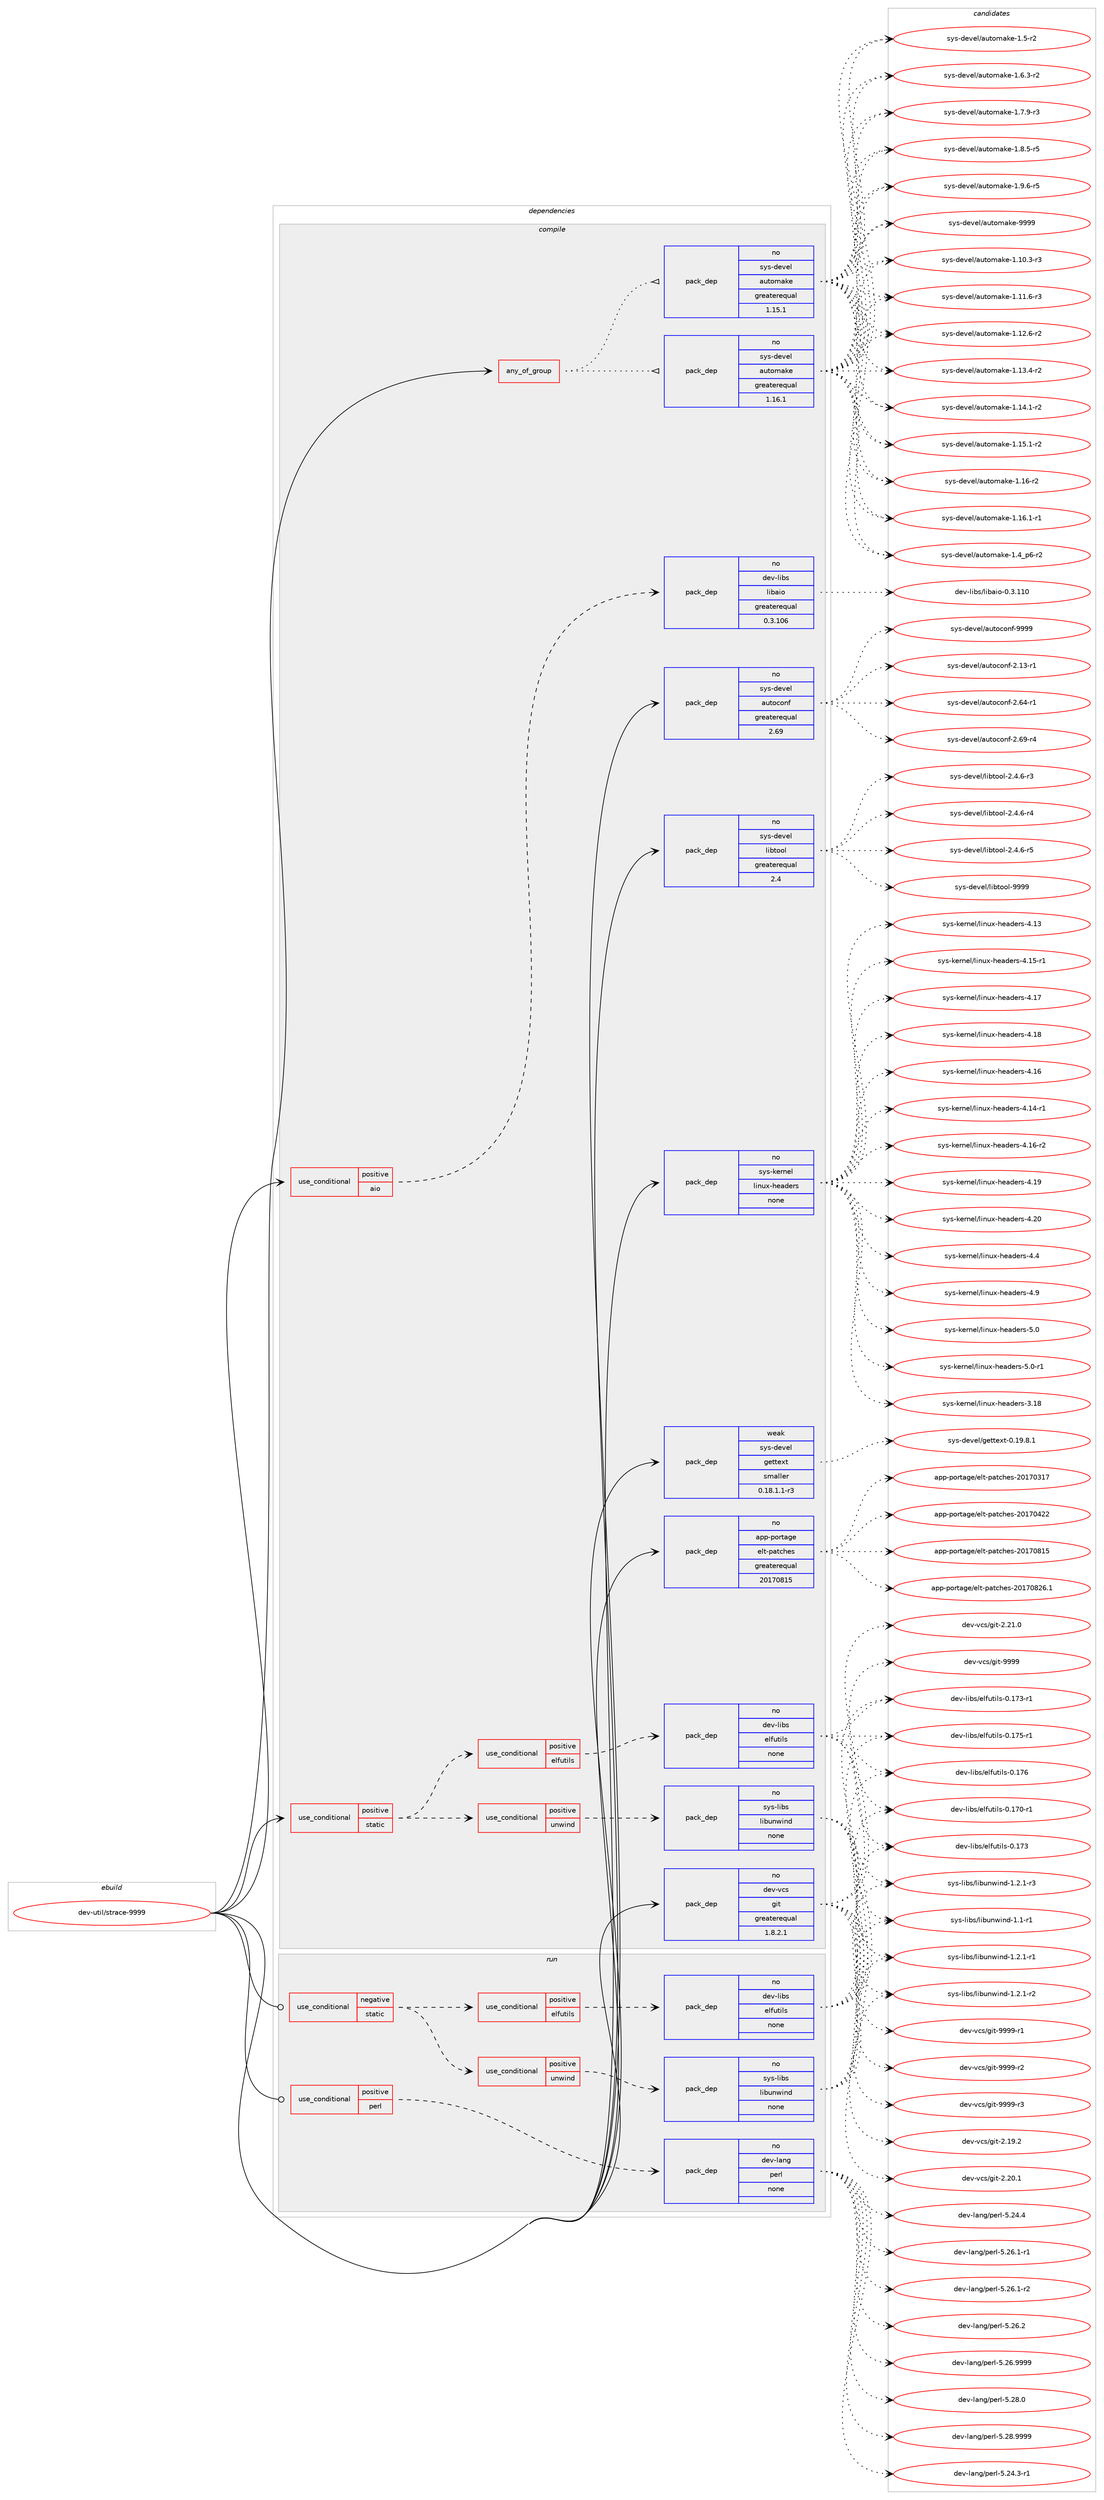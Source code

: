digraph prolog {

# *************
# Graph options
# *************

newrank=true;
concentrate=true;
compound=true;
graph [rankdir=LR,fontname=Helvetica,fontsize=10,ranksep=1.5];#, ranksep=2.5, nodesep=0.2];
edge  [arrowhead=vee];
node  [fontname=Helvetica,fontsize=10];

# **********
# The ebuild
# **********

subgraph cluster_leftcol {
color=gray;
rank=same;
label=<<i>ebuild</i>>;
id [label="dev-util/strace-9999", color=red, width=4, href="../dev-util/strace-9999.svg"];
}

# ****************
# The dependencies
# ****************

subgraph cluster_midcol {
color=gray;
label=<<i>dependencies</i>>;
subgraph cluster_compile {
fillcolor="#eeeeee";
style=filled;
label=<<i>compile</i>>;
subgraph any23124 {
dependency1549342 [label=<<TABLE BORDER="0" CELLBORDER="1" CELLSPACING="0" CELLPADDING="4"><TR><TD CELLPADDING="10">any_of_group</TD></TR></TABLE>>, shape=none, color=red];subgraph pack1100507 {
dependency1549343 [label=<<TABLE BORDER="0" CELLBORDER="1" CELLSPACING="0" CELLPADDING="4" WIDTH="220"><TR><TD ROWSPAN="6" CELLPADDING="30">pack_dep</TD></TR><TR><TD WIDTH="110">no</TD></TR><TR><TD>sys-devel</TD></TR><TR><TD>automake</TD></TR><TR><TD>greaterequal</TD></TR><TR><TD>1.16.1</TD></TR></TABLE>>, shape=none, color=blue];
}
dependency1549342:e -> dependency1549343:w [weight=20,style="dotted",arrowhead="oinv"];
subgraph pack1100508 {
dependency1549344 [label=<<TABLE BORDER="0" CELLBORDER="1" CELLSPACING="0" CELLPADDING="4" WIDTH="220"><TR><TD ROWSPAN="6" CELLPADDING="30">pack_dep</TD></TR><TR><TD WIDTH="110">no</TD></TR><TR><TD>sys-devel</TD></TR><TR><TD>automake</TD></TR><TR><TD>greaterequal</TD></TR><TR><TD>1.15.1</TD></TR></TABLE>>, shape=none, color=blue];
}
dependency1549342:e -> dependency1549344:w [weight=20,style="dotted",arrowhead="oinv"];
}
id:e -> dependency1549342:w [weight=20,style="solid",arrowhead="vee"];
subgraph cond425118 {
dependency1549345 [label=<<TABLE BORDER="0" CELLBORDER="1" CELLSPACING="0" CELLPADDING="4"><TR><TD ROWSPAN="3" CELLPADDING="10">use_conditional</TD></TR><TR><TD>positive</TD></TR><TR><TD>aio</TD></TR></TABLE>>, shape=none, color=red];
subgraph pack1100509 {
dependency1549346 [label=<<TABLE BORDER="0" CELLBORDER="1" CELLSPACING="0" CELLPADDING="4" WIDTH="220"><TR><TD ROWSPAN="6" CELLPADDING="30">pack_dep</TD></TR><TR><TD WIDTH="110">no</TD></TR><TR><TD>dev-libs</TD></TR><TR><TD>libaio</TD></TR><TR><TD>greaterequal</TD></TR><TR><TD>0.3.106</TD></TR></TABLE>>, shape=none, color=blue];
}
dependency1549345:e -> dependency1549346:w [weight=20,style="dashed",arrowhead="vee"];
}
id:e -> dependency1549345:w [weight=20,style="solid",arrowhead="vee"];
subgraph cond425119 {
dependency1549347 [label=<<TABLE BORDER="0" CELLBORDER="1" CELLSPACING="0" CELLPADDING="4"><TR><TD ROWSPAN="3" CELLPADDING="10">use_conditional</TD></TR><TR><TD>positive</TD></TR><TR><TD>static</TD></TR></TABLE>>, shape=none, color=red];
subgraph cond425120 {
dependency1549348 [label=<<TABLE BORDER="0" CELLBORDER="1" CELLSPACING="0" CELLPADDING="4"><TR><TD ROWSPAN="3" CELLPADDING="10">use_conditional</TD></TR><TR><TD>positive</TD></TR><TR><TD>unwind</TD></TR></TABLE>>, shape=none, color=red];
subgraph pack1100510 {
dependency1549349 [label=<<TABLE BORDER="0" CELLBORDER="1" CELLSPACING="0" CELLPADDING="4" WIDTH="220"><TR><TD ROWSPAN="6" CELLPADDING="30">pack_dep</TD></TR><TR><TD WIDTH="110">no</TD></TR><TR><TD>sys-libs</TD></TR><TR><TD>libunwind</TD></TR><TR><TD>none</TD></TR><TR><TD></TD></TR></TABLE>>, shape=none, color=blue];
}
dependency1549348:e -> dependency1549349:w [weight=20,style="dashed",arrowhead="vee"];
}
dependency1549347:e -> dependency1549348:w [weight=20,style="dashed",arrowhead="vee"];
subgraph cond425121 {
dependency1549350 [label=<<TABLE BORDER="0" CELLBORDER="1" CELLSPACING="0" CELLPADDING="4"><TR><TD ROWSPAN="3" CELLPADDING="10">use_conditional</TD></TR><TR><TD>positive</TD></TR><TR><TD>elfutils</TD></TR></TABLE>>, shape=none, color=red];
subgraph pack1100511 {
dependency1549351 [label=<<TABLE BORDER="0" CELLBORDER="1" CELLSPACING="0" CELLPADDING="4" WIDTH="220"><TR><TD ROWSPAN="6" CELLPADDING="30">pack_dep</TD></TR><TR><TD WIDTH="110">no</TD></TR><TR><TD>dev-libs</TD></TR><TR><TD>elfutils</TD></TR><TR><TD>none</TD></TR><TR><TD></TD></TR></TABLE>>, shape=none, color=blue];
}
dependency1549350:e -> dependency1549351:w [weight=20,style="dashed",arrowhead="vee"];
}
dependency1549347:e -> dependency1549350:w [weight=20,style="dashed",arrowhead="vee"];
}
id:e -> dependency1549347:w [weight=20,style="solid",arrowhead="vee"];
subgraph pack1100512 {
dependency1549352 [label=<<TABLE BORDER="0" CELLBORDER="1" CELLSPACING="0" CELLPADDING="4" WIDTH="220"><TR><TD ROWSPAN="6" CELLPADDING="30">pack_dep</TD></TR><TR><TD WIDTH="110">no</TD></TR><TR><TD>app-portage</TD></TR><TR><TD>elt-patches</TD></TR><TR><TD>greaterequal</TD></TR><TR><TD>20170815</TD></TR></TABLE>>, shape=none, color=blue];
}
id:e -> dependency1549352:w [weight=20,style="solid",arrowhead="vee"];
subgraph pack1100513 {
dependency1549353 [label=<<TABLE BORDER="0" CELLBORDER="1" CELLSPACING="0" CELLPADDING="4" WIDTH="220"><TR><TD ROWSPAN="6" CELLPADDING="30">pack_dep</TD></TR><TR><TD WIDTH="110">no</TD></TR><TR><TD>dev-vcs</TD></TR><TR><TD>git</TD></TR><TR><TD>greaterequal</TD></TR><TR><TD>1.8.2.1</TD></TR></TABLE>>, shape=none, color=blue];
}
id:e -> dependency1549353:w [weight=20,style="solid",arrowhead="vee"];
subgraph pack1100514 {
dependency1549354 [label=<<TABLE BORDER="0" CELLBORDER="1" CELLSPACING="0" CELLPADDING="4" WIDTH="220"><TR><TD ROWSPAN="6" CELLPADDING="30">pack_dep</TD></TR><TR><TD WIDTH="110">no</TD></TR><TR><TD>sys-devel</TD></TR><TR><TD>autoconf</TD></TR><TR><TD>greaterequal</TD></TR><TR><TD>2.69</TD></TR></TABLE>>, shape=none, color=blue];
}
id:e -> dependency1549354:w [weight=20,style="solid",arrowhead="vee"];
subgraph pack1100515 {
dependency1549355 [label=<<TABLE BORDER="0" CELLBORDER="1" CELLSPACING="0" CELLPADDING="4" WIDTH="220"><TR><TD ROWSPAN="6" CELLPADDING="30">pack_dep</TD></TR><TR><TD WIDTH="110">no</TD></TR><TR><TD>sys-devel</TD></TR><TR><TD>libtool</TD></TR><TR><TD>greaterequal</TD></TR><TR><TD>2.4</TD></TR></TABLE>>, shape=none, color=blue];
}
id:e -> dependency1549355:w [weight=20,style="solid",arrowhead="vee"];
subgraph pack1100516 {
dependency1549356 [label=<<TABLE BORDER="0" CELLBORDER="1" CELLSPACING="0" CELLPADDING="4" WIDTH="220"><TR><TD ROWSPAN="6" CELLPADDING="30">pack_dep</TD></TR><TR><TD WIDTH="110">no</TD></TR><TR><TD>sys-kernel</TD></TR><TR><TD>linux-headers</TD></TR><TR><TD>none</TD></TR><TR><TD></TD></TR></TABLE>>, shape=none, color=blue];
}
id:e -> dependency1549356:w [weight=20,style="solid",arrowhead="vee"];
subgraph pack1100517 {
dependency1549357 [label=<<TABLE BORDER="0" CELLBORDER="1" CELLSPACING="0" CELLPADDING="4" WIDTH="220"><TR><TD ROWSPAN="6" CELLPADDING="30">pack_dep</TD></TR><TR><TD WIDTH="110">weak</TD></TR><TR><TD>sys-devel</TD></TR><TR><TD>gettext</TD></TR><TR><TD>smaller</TD></TR><TR><TD>0.18.1.1-r3</TD></TR></TABLE>>, shape=none, color=blue];
}
id:e -> dependency1549357:w [weight=20,style="solid",arrowhead="vee"];
}
subgraph cluster_compileandrun {
fillcolor="#eeeeee";
style=filled;
label=<<i>compile and run</i>>;
}
subgraph cluster_run {
fillcolor="#eeeeee";
style=filled;
label=<<i>run</i>>;
subgraph cond425122 {
dependency1549358 [label=<<TABLE BORDER="0" CELLBORDER="1" CELLSPACING="0" CELLPADDING="4"><TR><TD ROWSPAN="3" CELLPADDING="10">use_conditional</TD></TR><TR><TD>negative</TD></TR><TR><TD>static</TD></TR></TABLE>>, shape=none, color=red];
subgraph cond425123 {
dependency1549359 [label=<<TABLE BORDER="0" CELLBORDER="1" CELLSPACING="0" CELLPADDING="4"><TR><TD ROWSPAN="3" CELLPADDING="10">use_conditional</TD></TR><TR><TD>positive</TD></TR><TR><TD>unwind</TD></TR></TABLE>>, shape=none, color=red];
subgraph pack1100518 {
dependency1549360 [label=<<TABLE BORDER="0" CELLBORDER="1" CELLSPACING="0" CELLPADDING="4" WIDTH="220"><TR><TD ROWSPAN="6" CELLPADDING="30">pack_dep</TD></TR><TR><TD WIDTH="110">no</TD></TR><TR><TD>sys-libs</TD></TR><TR><TD>libunwind</TD></TR><TR><TD>none</TD></TR><TR><TD></TD></TR></TABLE>>, shape=none, color=blue];
}
dependency1549359:e -> dependency1549360:w [weight=20,style="dashed",arrowhead="vee"];
}
dependency1549358:e -> dependency1549359:w [weight=20,style="dashed",arrowhead="vee"];
subgraph cond425124 {
dependency1549361 [label=<<TABLE BORDER="0" CELLBORDER="1" CELLSPACING="0" CELLPADDING="4"><TR><TD ROWSPAN="3" CELLPADDING="10">use_conditional</TD></TR><TR><TD>positive</TD></TR><TR><TD>elfutils</TD></TR></TABLE>>, shape=none, color=red];
subgraph pack1100519 {
dependency1549362 [label=<<TABLE BORDER="0" CELLBORDER="1" CELLSPACING="0" CELLPADDING="4" WIDTH="220"><TR><TD ROWSPAN="6" CELLPADDING="30">pack_dep</TD></TR><TR><TD WIDTH="110">no</TD></TR><TR><TD>dev-libs</TD></TR><TR><TD>elfutils</TD></TR><TR><TD>none</TD></TR><TR><TD></TD></TR></TABLE>>, shape=none, color=blue];
}
dependency1549361:e -> dependency1549362:w [weight=20,style="dashed",arrowhead="vee"];
}
dependency1549358:e -> dependency1549361:w [weight=20,style="dashed",arrowhead="vee"];
}
id:e -> dependency1549358:w [weight=20,style="solid",arrowhead="odot"];
subgraph cond425125 {
dependency1549363 [label=<<TABLE BORDER="0" CELLBORDER="1" CELLSPACING="0" CELLPADDING="4"><TR><TD ROWSPAN="3" CELLPADDING="10">use_conditional</TD></TR><TR><TD>positive</TD></TR><TR><TD>perl</TD></TR></TABLE>>, shape=none, color=red];
subgraph pack1100520 {
dependency1549364 [label=<<TABLE BORDER="0" CELLBORDER="1" CELLSPACING="0" CELLPADDING="4" WIDTH="220"><TR><TD ROWSPAN="6" CELLPADDING="30">pack_dep</TD></TR><TR><TD WIDTH="110">no</TD></TR><TR><TD>dev-lang</TD></TR><TR><TD>perl</TD></TR><TR><TD>none</TD></TR><TR><TD></TD></TR></TABLE>>, shape=none, color=blue];
}
dependency1549363:e -> dependency1549364:w [weight=20,style="dashed",arrowhead="vee"];
}
id:e -> dependency1549363:w [weight=20,style="solid",arrowhead="odot"];
}
}

# **************
# The candidates
# **************

subgraph cluster_choices {
rank=same;
color=gray;
label=<<i>candidates</i>>;

subgraph choice1100507 {
color=black;
nodesep=1;
choice11512111545100101118101108479711711611110997107101454946494846514511451 [label="sys-devel/automake-1.10.3-r3", color=red, width=4,href="../sys-devel/automake-1.10.3-r3.svg"];
choice11512111545100101118101108479711711611110997107101454946494946544511451 [label="sys-devel/automake-1.11.6-r3", color=red, width=4,href="../sys-devel/automake-1.11.6-r3.svg"];
choice11512111545100101118101108479711711611110997107101454946495046544511450 [label="sys-devel/automake-1.12.6-r2", color=red, width=4,href="../sys-devel/automake-1.12.6-r2.svg"];
choice11512111545100101118101108479711711611110997107101454946495146524511450 [label="sys-devel/automake-1.13.4-r2", color=red, width=4,href="../sys-devel/automake-1.13.4-r2.svg"];
choice11512111545100101118101108479711711611110997107101454946495246494511450 [label="sys-devel/automake-1.14.1-r2", color=red, width=4,href="../sys-devel/automake-1.14.1-r2.svg"];
choice11512111545100101118101108479711711611110997107101454946495346494511450 [label="sys-devel/automake-1.15.1-r2", color=red, width=4,href="../sys-devel/automake-1.15.1-r2.svg"];
choice1151211154510010111810110847971171161111099710710145494649544511450 [label="sys-devel/automake-1.16-r2", color=red, width=4,href="../sys-devel/automake-1.16-r2.svg"];
choice11512111545100101118101108479711711611110997107101454946495446494511449 [label="sys-devel/automake-1.16.1-r1", color=red, width=4,href="../sys-devel/automake-1.16.1-r1.svg"];
choice115121115451001011181011084797117116111109971071014549465295112544511450 [label="sys-devel/automake-1.4_p6-r2", color=red, width=4,href="../sys-devel/automake-1.4_p6-r2.svg"];
choice11512111545100101118101108479711711611110997107101454946534511450 [label="sys-devel/automake-1.5-r2", color=red, width=4,href="../sys-devel/automake-1.5-r2.svg"];
choice115121115451001011181011084797117116111109971071014549465446514511450 [label="sys-devel/automake-1.6.3-r2", color=red, width=4,href="../sys-devel/automake-1.6.3-r2.svg"];
choice115121115451001011181011084797117116111109971071014549465546574511451 [label="sys-devel/automake-1.7.9-r3", color=red, width=4,href="../sys-devel/automake-1.7.9-r3.svg"];
choice115121115451001011181011084797117116111109971071014549465646534511453 [label="sys-devel/automake-1.8.5-r5", color=red, width=4,href="../sys-devel/automake-1.8.5-r5.svg"];
choice115121115451001011181011084797117116111109971071014549465746544511453 [label="sys-devel/automake-1.9.6-r5", color=red, width=4,href="../sys-devel/automake-1.9.6-r5.svg"];
choice115121115451001011181011084797117116111109971071014557575757 [label="sys-devel/automake-9999", color=red, width=4,href="../sys-devel/automake-9999.svg"];
dependency1549343:e -> choice11512111545100101118101108479711711611110997107101454946494846514511451:w [style=dotted,weight="100"];
dependency1549343:e -> choice11512111545100101118101108479711711611110997107101454946494946544511451:w [style=dotted,weight="100"];
dependency1549343:e -> choice11512111545100101118101108479711711611110997107101454946495046544511450:w [style=dotted,weight="100"];
dependency1549343:e -> choice11512111545100101118101108479711711611110997107101454946495146524511450:w [style=dotted,weight="100"];
dependency1549343:e -> choice11512111545100101118101108479711711611110997107101454946495246494511450:w [style=dotted,weight="100"];
dependency1549343:e -> choice11512111545100101118101108479711711611110997107101454946495346494511450:w [style=dotted,weight="100"];
dependency1549343:e -> choice1151211154510010111810110847971171161111099710710145494649544511450:w [style=dotted,weight="100"];
dependency1549343:e -> choice11512111545100101118101108479711711611110997107101454946495446494511449:w [style=dotted,weight="100"];
dependency1549343:e -> choice115121115451001011181011084797117116111109971071014549465295112544511450:w [style=dotted,weight="100"];
dependency1549343:e -> choice11512111545100101118101108479711711611110997107101454946534511450:w [style=dotted,weight="100"];
dependency1549343:e -> choice115121115451001011181011084797117116111109971071014549465446514511450:w [style=dotted,weight="100"];
dependency1549343:e -> choice115121115451001011181011084797117116111109971071014549465546574511451:w [style=dotted,weight="100"];
dependency1549343:e -> choice115121115451001011181011084797117116111109971071014549465646534511453:w [style=dotted,weight="100"];
dependency1549343:e -> choice115121115451001011181011084797117116111109971071014549465746544511453:w [style=dotted,weight="100"];
dependency1549343:e -> choice115121115451001011181011084797117116111109971071014557575757:w [style=dotted,weight="100"];
}
subgraph choice1100508 {
color=black;
nodesep=1;
choice11512111545100101118101108479711711611110997107101454946494846514511451 [label="sys-devel/automake-1.10.3-r3", color=red, width=4,href="../sys-devel/automake-1.10.3-r3.svg"];
choice11512111545100101118101108479711711611110997107101454946494946544511451 [label="sys-devel/automake-1.11.6-r3", color=red, width=4,href="../sys-devel/automake-1.11.6-r3.svg"];
choice11512111545100101118101108479711711611110997107101454946495046544511450 [label="sys-devel/automake-1.12.6-r2", color=red, width=4,href="../sys-devel/automake-1.12.6-r2.svg"];
choice11512111545100101118101108479711711611110997107101454946495146524511450 [label="sys-devel/automake-1.13.4-r2", color=red, width=4,href="../sys-devel/automake-1.13.4-r2.svg"];
choice11512111545100101118101108479711711611110997107101454946495246494511450 [label="sys-devel/automake-1.14.1-r2", color=red, width=4,href="../sys-devel/automake-1.14.1-r2.svg"];
choice11512111545100101118101108479711711611110997107101454946495346494511450 [label="sys-devel/automake-1.15.1-r2", color=red, width=4,href="../sys-devel/automake-1.15.1-r2.svg"];
choice1151211154510010111810110847971171161111099710710145494649544511450 [label="sys-devel/automake-1.16-r2", color=red, width=4,href="../sys-devel/automake-1.16-r2.svg"];
choice11512111545100101118101108479711711611110997107101454946495446494511449 [label="sys-devel/automake-1.16.1-r1", color=red, width=4,href="../sys-devel/automake-1.16.1-r1.svg"];
choice115121115451001011181011084797117116111109971071014549465295112544511450 [label="sys-devel/automake-1.4_p6-r2", color=red, width=4,href="../sys-devel/automake-1.4_p6-r2.svg"];
choice11512111545100101118101108479711711611110997107101454946534511450 [label="sys-devel/automake-1.5-r2", color=red, width=4,href="../sys-devel/automake-1.5-r2.svg"];
choice115121115451001011181011084797117116111109971071014549465446514511450 [label="sys-devel/automake-1.6.3-r2", color=red, width=4,href="../sys-devel/automake-1.6.3-r2.svg"];
choice115121115451001011181011084797117116111109971071014549465546574511451 [label="sys-devel/automake-1.7.9-r3", color=red, width=4,href="../sys-devel/automake-1.7.9-r3.svg"];
choice115121115451001011181011084797117116111109971071014549465646534511453 [label="sys-devel/automake-1.8.5-r5", color=red, width=4,href="../sys-devel/automake-1.8.5-r5.svg"];
choice115121115451001011181011084797117116111109971071014549465746544511453 [label="sys-devel/automake-1.9.6-r5", color=red, width=4,href="../sys-devel/automake-1.9.6-r5.svg"];
choice115121115451001011181011084797117116111109971071014557575757 [label="sys-devel/automake-9999", color=red, width=4,href="../sys-devel/automake-9999.svg"];
dependency1549344:e -> choice11512111545100101118101108479711711611110997107101454946494846514511451:w [style=dotted,weight="100"];
dependency1549344:e -> choice11512111545100101118101108479711711611110997107101454946494946544511451:w [style=dotted,weight="100"];
dependency1549344:e -> choice11512111545100101118101108479711711611110997107101454946495046544511450:w [style=dotted,weight="100"];
dependency1549344:e -> choice11512111545100101118101108479711711611110997107101454946495146524511450:w [style=dotted,weight="100"];
dependency1549344:e -> choice11512111545100101118101108479711711611110997107101454946495246494511450:w [style=dotted,weight="100"];
dependency1549344:e -> choice11512111545100101118101108479711711611110997107101454946495346494511450:w [style=dotted,weight="100"];
dependency1549344:e -> choice1151211154510010111810110847971171161111099710710145494649544511450:w [style=dotted,weight="100"];
dependency1549344:e -> choice11512111545100101118101108479711711611110997107101454946495446494511449:w [style=dotted,weight="100"];
dependency1549344:e -> choice115121115451001011181011084797117116111109971071014549465295112544511450:w [style=dotted,weight="100"];
dependency1549344:e -> choice11512111545100101118101108479711711611110997107101454946534511450:w [style=dotted,weight="100"];
dependency1549344:e -> choice115121115451001011181011084797117116111109971071014549465446514511450:w [style=dotted,weight="100"];
dependency1549344:e -> choice115121115451001011181011084797117116111109971071014549465546574511451:w [style=dotted,weight="100"];
dependency1549344:e -> choice115121115451001011181011084797117116111109971071014549465646534511453:w [style=dotted,weight="100"];
dependency1549344:e -> choice115121115451001011181011084797117116111109971071014549465746544511453:w [style=dotted,weight="100"];
dependency1549344:e -> choice115121115451001011181011084797117116111109971071014557575757:w [style=dotted,weight="100"];
}
subgraph choice1100509 {
color=black;
nodesep=1;
choice10010111845108105981154710810598971051114548465146494948 [label="dev-libs/libaio-0.3.110", color=red, width=4,href="../dev-libs/libaio-0.3.110.svg"];
dependency1549346:e -> choice10010111845108105981154710810598971051114548465146494948:w [style=dotted,weight="100"];
}
subgraph choice1100510 {
color=black;
nodesep=1;
choice11512111545108105981154710810598117110119105110100454946494511449 [label="sys-libs/libunwind-1.1-r1", color=red, width=4,href="../sys-libs/libunwind-1.1-r1.svg"];
choice115121115451081059811547108105981171101191051101004549465046494511449 [label="sys-libs/libunwind-1.2.1-r1", color=red, width=4,href="../sys-libs/libunwind-1.2.1-r1.svg"];
choice115121115451081059811547108105981171101191051101004549465046494511450 [label="sys-libs/libunwind-1.2.1-r2", color=red, width=4,href="../sys-libs/libunwind-1.2.1-r2.svg"];
choice115121115451081059811547108105981171101191051101004549465046494511451 [label="sys-libs/libunwind-1.2.1-r3", color=red, width=4,href="../sys-libs/libunwind-1.2.1-r3.svg"];
dependency1549349:e -> choice11512111545108105981154710810598117110119105110100454946494511449:w [style=dotted,weight="100"];
dependency1549349:e -> choice115121115451081059811547108105981171101191051101004549465046494511449:w [style=dotted,weight="100"];
dependency1549349:e -> choice115121115451081059811547108105981171101191051101004549465046494511450:w [style=dotted,weight="100"];
dependency1549349:e -> choice115121115451081059811547108105981171101191051101004549465046494511451:w [style=dotted,weight="100"];
}
subgraph choice1100511 {
color=black;
nodesep=1;
choice1001011184510810598115471011081021171161051081154548464955484511449 [label="dev-libs/elfutils-0.170-r1", color=red, width=4,href="../dev-libs/elfutils-0.170-r1.svg"];
choice100101118451081059811547101108102117116105108115454846495551 [label="dev-libs/elfutils-0.173", color=red, width=4,href="../dev-libs/elfutils-0.173.svg"];
choice1001011184510810598115471011081021171161051081154548464955514511449 [label="dev-libs/elfutils-0.173-r1", color=red, width=4,href="../dev-libs/elfutils-0.173-r1.svg"];
choice1001011184510810598115471011081021171161051081154548464955534511449 [label="dev-libs/elfutils-0.175-r1", color=red, width=4,href="../dev-libs/elfutils-0.175-r1.svg"];
choice100101118451081059811547101108102117116105108115454846495554 [label="dev-libs/elfutils-0.176", color=red, width=4,href="../dev-libs/elfutils-0.176.svg"];
dependency1549351:e -> choice1001011184510810598115471011081021171161051081154548464955484511449:w [style=dotted,weight="100"];
dependency1549351:e -> choice100101118451081059811547101108102117116105108115454846495551:w [style=dotted,weight="100"];
dependency1549351:e -> choice1001011184510810598115471011081021171161051081154548464955514511449:w [style=dotted,weight="100"];
dependency1549351:e -> choice1001011184510810598115471011081021171161051081154548464955534511449:w [style=dotted,weight="100"];
dependency1549351:e -> choice100101118451081059811547101108102117116105108115454846495554:w [style=dotted,weight="100"];
}
subgraph choice1100512 {
color=black;
nodesep=1;
choice97112112451121111141169710310147101108116451129711699104101115455048495548514955 [label="app-portage/elt-patches-20170317", color=red, width=4,href="../app-portage/elt-patches-20170317.svg"];
choice97112112451121111141169710310147101108116451129711699104101115455048495548525050 [label="app-portage/elt-patches-20170422", color=red, width=4,href="../app-portage/elt-patches-20170422.svg"];
choice97112112451121111141169710310147101108116451129711699104101115455048495548564953 [label="app-portage/elt-patches-20170815", color=red, width=4,href="../app-portage/elt-patches-20170815.svg"];
choice971121124511211111411697103101471011081164511297116991041011154550484955485650544649 [label="app-portage/elt-patches-20170826.1", color=red, width=4,href="../app-portage/elt-patches-20170826.1.svg"];
dependency1549352:e -> choice97112112451121111141169710310147101108116451129711699104101115455048495548514955:w [style=dotted,weight="100"];
dependency1549352:e -> choice97112112451121111141169710310147101108116451129711699104101115455048495548525050:w [style=dotted,weight="100"];
dependency1549352:e -> choice97112112451121111141169710310147101108116451129711699104101115455048495548564953:w [style=dotted,weight="100"];
dependency1549352:e -> choice971121124511211111411697103101471011081164511297116991041011154550484955485650544649:w [style=dotted,weight="100"];
}
subgraph choice1100513 {
color=black;
nodesep=1;
choice10010111845118991154710310511645504649574650 [label="dev-vcs/git-2.19.2", color=red, width=4,href="../dev-vcs/git-2.19.2.svg"];
choice10010111845118991154710310511645504650484649 [label="dev-vcs/git-2.20.1", color=red, width=4,href="../dev-vcs/git-2.20.1.svg"];
choice10010111845118991154710310511645504650494648 [label="dev-vcs/git-2.21.0", color=red, width=4,href="../dev-vcs/git-2.21.0.svg"];
choice1001011184511899115471031051164557575757 [label="dev-vcs/git-9999", color=red, width=4,href="../dev-vcs/git-9999.svg"];
choice10010111845118991154710310511645575757574511449 [label="dev-vcs/git-9999-r1", color=red, width=4,href="../dev-vcs/git-9999-r1.svg"];
choice10010111845118991154710310511645575757574511450 [label="dev-vcs/git-9999-r2", color=red, width=4,href="../dev-vcs/git-9999-r2.svg"];
choice10010111845118991154710310511645575757574511451 [label="dev-vcs/git-9999-r3", color=red, width=4,href="../dev-vcs/git-9999-r3.svg"];
dependency1549353:e -> choice10010111845118991154710310511645504649574650:w [style=dotted,weight="100"];
dependency1549353:e -> choice10010111845118991154710310511645504650484649:w [style=dotted,weight="100"];
dependency1549353:e -> choice10010111845118991154710310511645504650494648:w [style=dotted,weight="100"];
dependency1549353:e -> choice1001011184511899115471031051164557575757:w [style=dotted,weight="100"];
dependency1549353:e -> choice10010111845118991154710310511645575757574511449:w [style=dotted,weight="100"];
dependency1549353:e -> choice10010111845118991154710310511645575757574511450:w [style=dotted,weight="100"];
dependency1549353:e -> choice10010111845118991154710310511645575757574511451:w [style=dotted,weight="100"];
}
subgraph choice1100514 {
color=black;
nodesep=1;
choice1151211154510010111810110847971171161119911111010245504649514511449 [label="sys-devel/autoconf-2.13-r1", color=red, width=4,href="../sys-devel/autoconf-2.13-r1.svg"];
choice1151211154510010111810110847971171161119911111010245504654524511449 [label="sys-devel/autoconf-2.64-r1", color=red, width=4,href="../sys-devel/autoconf-2.64-r1.svg"];
choice1151211154510010111810110847971171161119911111010245504654574511452 [label="sys-devel/autoconf-2.69-r4", color=red, width=4,href="../sys-devel/autoconf-2.69-r4.svg"];
choice115121115451001011181011084797117116111991111101024557575757 [label="sys-devel/autoconf-9999", color=red, width=4,href="../sys-devel/autoconf-9999.svg"];
dependency1549354:e -> choice1151211154510010111810110847971171161119911111010245504649514511449:w [style=dotted,weight="100"];
dependency1549354:e -> choice1151211154510010111810110847971171161119911111010245504654524511449:w [style=dotted,weight="100"];
dependency1549354:e -> choice1151211154510010111810110847971171161119911111010245504654574511452:w [style=dotted,weight="100"];
dependency1549354:e -> choice115121115451001011181011084797117116111991111101024557575757:w [style=dotted,weight="100"];
}
subgraph choice1100515 {
color=black;
nodesep=1;
choice1151211154510010111810110847108105981161111111084550465246544511451 [label="sys-devel/libtool-2.4.6-r3", color=red, width=4,href="../sys-devel/libtool-2.4.6-r3.svg"];
choice1151211154510010111810110847108105981161111111084550465246544511452 [label="sys-devel/libtool-2.4.6-r4", color=red, width=4,href="../sys-devel/libtool-2.4.6-r4.svg"];
choice1151211154510010111810110847108105981161111111084550465246544511453 [label="sys-devel/libtool-2.4.6-r5", color=red, width=4,href="../sys-devel/libtool-2.4.6-r5.svg"];
choice1151211154510010111810110847108105981161111111084557575757 [label="sys-devel/libtool-9999", color=red, width=4,href="../sys-devel/libtool-9999.svg"];
dependency1549355:e -> choice1151211154510010111810110847108105981161111111084550465246544511451:w [style=dotted,weight="100"];
dependency1549355:e -> choice1151211154510010111810110847108105981161111111084550465246544511452:w [style=dotted,weight="100"];
dependency1549355:e -> choice1151211154510010111810110847108105981161111111084550465246544511453:w [style=dotted,weight="100"];
dependency1549355:e -> choice1151211154510010111810110847108105981161111111084557575757:w [style=dotted,weight="100"];
}
subgraph choice1100516 {
color=black;
nodesep=1;
choice115121115451071011141101011084710810511011712045104101971001011141154551464956 [label="sys-kernel/linux-headers-3.18", color=red, width=4,href="../sys-kernel/linux-headers-3.18.svg"];
choice115121115451071011141101011084710810511011712045104101971001011141154552464951 [label="sys-kernel/linux-headers-4.13", color=red, width=4,href="../sys-kernel/linux-headers-4.13.svg"];
choice1151211154510710111411010110847108105110117120451041019710010111411545524649524511449 [label="sys-kernel/linux-headers-4.14-r1", color=red, width=4,href="../sys-kernel/linux-headers-4.14-r1.svg"];
choice1151211154510710111411010110847108105110117120451041019710010111411545524649534511449 [label="sys-kernel/linux-headers-4.15-r1", color=red, width=4,href="../sys-kernel/linux-headers-4.15-r1.svg"];
choice115121115451071011141101011084710810511011712045104101971001011141154552464954 [label="sys-kernel/linux-headers-4.16", color=red, width=4,href="../sys-kernel/linux-headers-4.16.svg"];
choice1151211154510710111411010110847108105110117120451041019710010111411545524649544511450 [label="sys-kernel/linux-headers-4.16-r2", color=red, width=4,href="../sys-kernel/linux-headers-4.16-r2.svg"];
choice115121115451071011141101011084710810511011712045104101971001011141154552464955 [label="sys-kernel/linux-headers-4.17", color=red, width=4,href="../sys-kernel/linux-headers-4.17.svg"];
choice115121115451071011141101011084710810511011712045104101971001011141154552464956 [label="sys-kernel/linux-headers-4.18", color=red, width=4,href="../sys-kernel/linux-headers-4.18.svg"];
choice115121115451071011141101011084710810511011712045104101971001011141154552464957 [label="sys-kernel/linux-headers-4.19", color=red, width=4,href="../sys-kernel/linux-headers-4.19.svg"];
choice115121115451071011141101011084710810511011712045104101971001011141154552465048 [label="sys-kernel/linux-headers-4.20", color=red, width=4,href="../sys-kernel/linux-headers-4.20.svg"];
choice1151211154510710111411010110847108105110117120451041019710010111411545524652 [label="sys-kernel/linux-headers-4.4", color=red, width=4,href="../sys-kernel/linux-headers-4.4.svg"];
choice1151211154510710111411010110847108105110117120451041019710010111411545524657 [label="sys-kernel/linux-headers-4.9", color=red, width=4,href="../sys-kernel/linux-headers-4.9.svg"];
choice1151211154510710111411010110847108105110117120451041019710010111411545534648 [label="sys-kernel/linux-headers-5.0", color=red, width=4,href="../sys-kernel/linux-headers-5.0.svg"];
choice11512111545107101114110101108471081051101171204510410197100101114115455346484511449 [label="sys-kernel/linux-headers-5.0-r1", color=red, width=4,href="../sys-kernel/linux-headers-5.0-r1.svg"];
dependency1549356:e -> choice115121115451071011141101011084710810511011712045104101971001011141154551464956:w [style=dotted,weight="100"];
dependency1549356:e -> choice115121115451071011141101011084710810511011712045104101971001011141154552464951:w [style=dotted,weight="100"];
dependency1549356:e -> choice1151211154510710111411010110847108105110117120451041019710010111411545524649524511449:w [style=dotted,weight="100"];
dependency1549356:e -> choice1151211154510710111411010110847108105110117120451041019710010111411545524649534511449:w [style=dotted,weight="100"];
dependency1549356:e -> choice115121115451071011141101011084710810511011712045104101971001011141154552464954:w [style=dotted,weight="100"];
dependency1549356:e -> choice1151211154510710111411010110847108105110117120451041019710010111411545524649544511450:w [style=dotted,weight="100"];
dependency1549356:e -> choice115121115451071011141101011084710810511011712045104101971001011141154552464955:w [style=dotted,weight="100"];
dependency1549356:e -> choice115121115451071011141101011084710810511011712045104101971001011141154552464956:w [style=dotted,weight="100"];
dependency1549356:e -> choice115121115451071011141101011084710810511011712045104101971001011141154552464957:w [style=dotted,weight="100"];
dependency1549356:e -> choice115121115451071011141101011084710810511011712045104101971001011141154552465048:w [style=dotted,weight="100"];
dependency1549356:e -> choice1151211154510710111411010110847108105110117120451041019710010111411545524652:w [style=dotted,weight="100"];
dependency1549356:e -> choice1151211154510710111411010110847108105110117120451041019710010111411545524657:w [style=dotted,weight="100"];
dependency1549356:e -> choice1151211154510710111411010110847108105110117120451041019710010111411545534648:w [style=dotted,weight="100"];
dependency1549356:e -> choice11512111545107101114110101108471081051101171204510410197100101114115455346484511449:w [style=dotted,weight="100"];
}
subgraph choice1100517 {
color=black;
nodesep=1;
choice1151211154510010111810110847103101116116101120116454846495746564649 [label="sys-devel/gettext-0.19.8.1", color=red, width=4,href="../sys-devel/gettext-0.19.8.1.svg"];
dependency1549357:e -> choice1151211154510010111810110847103101116116101120116454846495746564649:w [style=dotted,weight="100"];
}
subgraph choice1100518 {
color=black;
nodesep=1;
choice11512111545108105981154710810598117110119105110100454946494511449 [label="sys-libs/libunwind-1.1-r1", color=red, width=4,href="../sys-libs/libunwind-1.1-r1.svg"];
choice115121115451081059811547108105981171101191051101004549465046494511449 [label="sys-libs/libunwind-1.2.1-r1", color=red, width=4,href="../sys-libs/libunwind-1.2.1-r1.svg"];
choice115121115451081059811547108105981171101191051101004549465046494511450 [label="sys-libs/libunwind-1.2.1-r2", color=red, width=4,href="../sys-libs/libunwind-1.2.1-r2.svg"];
choice115121115451081059811547108105981171101191051101004549465046494511451 [label="sys-libs/libunwind-1.2.1-r3", color=red, width=4,href="../sys-libs/libunwind-1.2.1-r3.svg"];
dependency1549360:e -> choice11512111545108105981154710810598117110119105110100454946494511449:w [style=dotted,weight="100"];
dependency1549360:e -> choice115121115451081059811547108105981171101191051101004549465046494511449:w [style=dotted,weight="100"];
dependency1549360:e -> choice115121115451081059811547108105981171101191051101004549465046494511450:w [style=dotted,weight="100"];
dependency1549360:e -> choice115121115451081059811547108105981171101191051101004549465046494511451:w [style=dotted,weight="100"];
}
subgraph choice1100519 {
color=black;
nodesep=1;
choice1001011184510810598115471011081021171161051081154548464955484511449 [label="dev-libs/elfutils-0.170-r1", color=red, width=4,href="../dev-libs/elfutils-0.170-r1.svg"];
choice100101118451081059811547101108102117116105108115454846495551 [label="dev-libs/elfutils-0.173", color=red, width=4,href="../dev-libs/elfutils-0.173.svg"];
choice1001011184510810598115471011081021171161051081154548464955514511449 [label="dev-libs/elfutils-0.173-r1", color=red, width=4,href="../dev-libs/elfutils-0.173-r1.svg"];
choice1001011184510810598115471011081021171161051081154548464955534511449 [label="dev-libs/elfutils-0.175-r1", color=red, width=4,href="../dev-libs/elfutils-0.175-r1.svg"];
choice100101118451081059811547101108102117116105108115454846495554 [label="dev-libs/elfutils-0.176", color=red, width=4,href="../dev-libs/elfutils-0.176.svg"];
dependency1549362:e -> choice1001011184510810598115471011081021171161051081154548464955484511449:w [style=dotted,weight="100"];
dependency1549362:e -> choice100101118451081059811547101108102117116105108115454846495551:w [style=dotted,weight="100"];
dependency1549362:e -> choice1001011184510810598115471011081021171161051081154548464955514511449:w [style=dotted,weight="100"];
dependency1549362:e -> choice1001011184510810598115471011081021171161051081154548464955534511449:w [style=dotted,weight="100"];
dependency1549362:e -> choice100101118451081059811547101108102117116105108115454846495554:w [style=dotted,weight="100"];
}
subgraph choice1100520 {
color=black;
nodesep=1;
choice100101118451089711010347112101114108455346505246514511449 [label="dev-lang/perl-5.24.3-r1", color=red, width=4,href="../dev-lang/perl-5.24.3-r1.svg"];
choice10010111845108971101034711210111410845534650524652 [label="dev-lang/perl-5.24.4", color=red, width=4,href="../dev-lang/perl-5.24.4.svg"];
choice100101118451089711010347112101114108455346505446494511449 [label="dev-lang/perl-5.26.1-r1", color=red, width=4,href="../dev-lang/perl-5.26.1-r1.svg"];
choice100101118451089711010347112101114108455346505446494511450 [label="dev-lang/perl-5.26.1-r2", color=red, width=4,href="../dev-lang/perl-5.26.1-r2.svg"];
choice10010111845108971101034711210111410845534650544650 [label="dev-lang/perl-5.26.2", color=red, width=4,href="../dev-lang/perl-5.26.2.svg"];
choice10010111845108971101034711210111410845534650544657575757 [label="dev-lang/perl-5.26.9999", color=red, width=4,href="../dev-lang/perl-5.26.9999.svg"];
choice10010111845108971101034711210111410845534650564648 [label="dev-lang/perl-5.28.0", color=red, width=4,href="../dev-lang/perl-5.28.0.svg"];
choice10010111845108971101034711210111410845534650564657575757 [label="dev-lang/perl-5.28.9999", color=red, width=4,href="../dev-lang/perl-5.28.9999.svg"];
dependency1549364:e -> choice100101118451089711010347112101114108455346505246514511449:w [style=dotted,weight="100"];
dependency1549364:e -> choice10010111845108971101034711210111410845534650524652:w [style=dotted,weight="100"];
dependency1549364:e -> choice100101118451089711010347112101114108455346505446494511449:w [style=dotted,weight="100"];
dependency1549364:e -> choice100101118451089711010347112101114108455346505446494511450:w [style=dotted,weight="100"];
dependency1549364:e -> choice10010111845108971101034711210111410845534650544650:w [style=dotted,weight="100"];
dependency1549364:e -> choice10010111845108971101034711210111410845534650544657575757:w [style=dotted,weight="100"];
dependency1549364:e -> choice10010111845108971101034711210111410845534650564648:w [style=dotted,weight="100"];
dependency1549364:e -> choice10010111845108971101034711210111410845534650564657575757:w [style=dotted,weight="100"];
}
}

}
